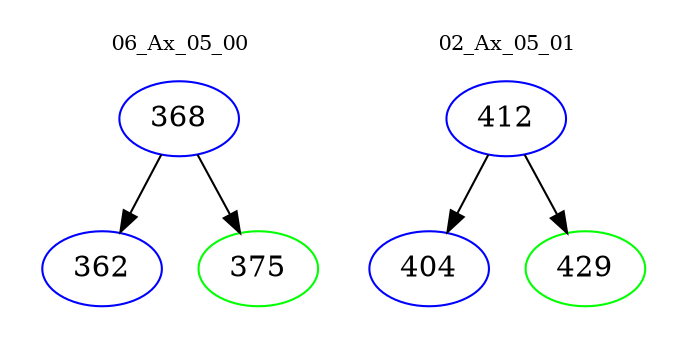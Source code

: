 digraph{
subgraph cluster_0 {
color = white
label = "06_Ax_05_00";
fontsize=10;
T0_368 [label="368", color="blue"]
T0_368 -> T0_362 [color="black"]
T0_362 [label="362", color="blue"]
T0_368 -> T0_375 [color="black"]
T0_375 [label="375", color="green"]
}
subgraph cluster_1 {
color = white
label = "02_Ax_05_01";
fontsize=10;
T1_412 [label="412", color="blue"]
T1_412 -> T1_404 [color="black"]
T1_404 [label="404", color="blue"]
T1_412 -> T1_429 [color="black"]
T1_429 [label="429", color="green"]
}
}
